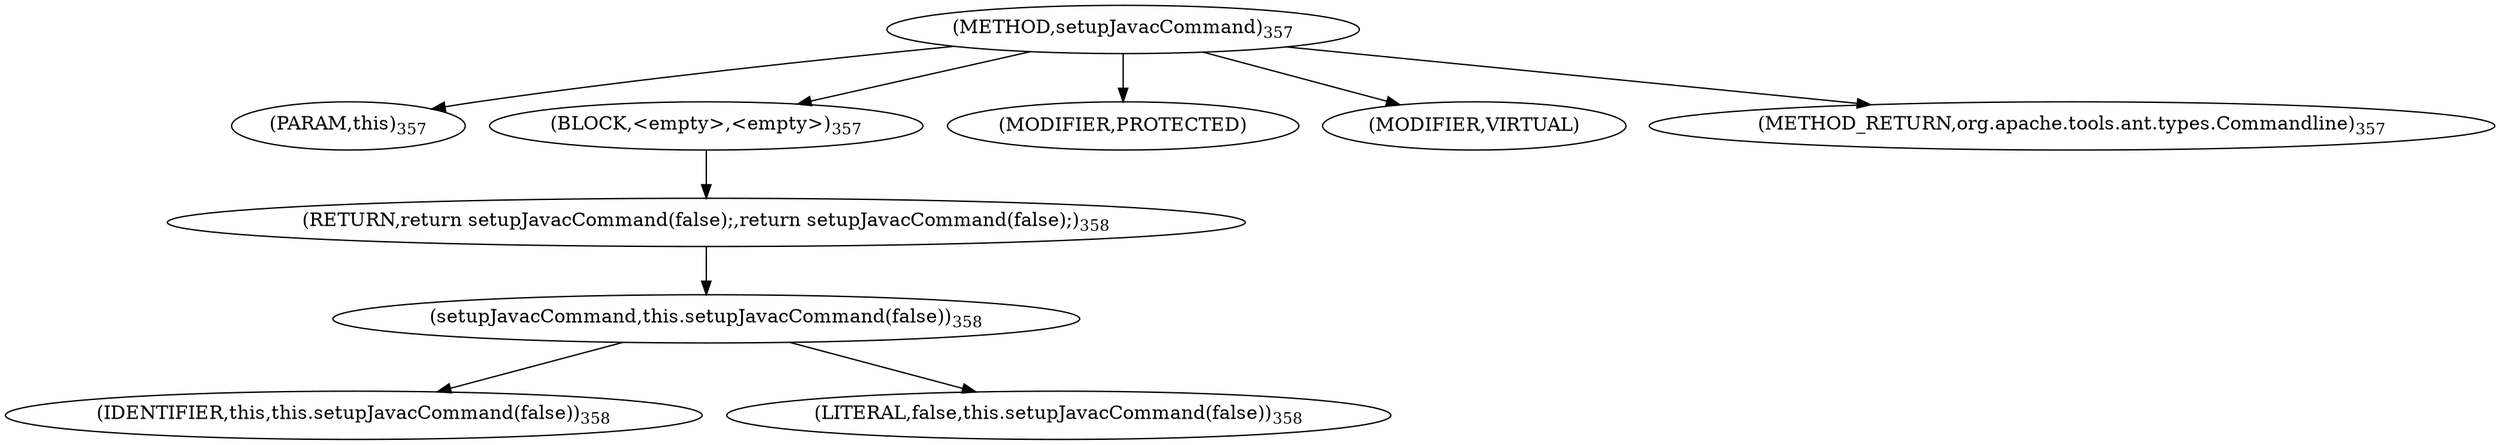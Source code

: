 digraph "setupJavacCommand" {  
"799" [label = <(METHOD,setupJavacCommand)<SUB>357</SUB>> ]
"29" [label = <(PARAM,this)<SUB>357</SUB>> ]
"800" [label = <(BLOCK,&lt;empty&gt;,&lt;empty&gt;)<SUB>357</SUB>> ]
"801" [label = <(RETURN,return setupJavacCommand(false);,return setupJavacCommand(false);)<SUB>358</SUB>> ]
"802" [label = <(setupJavacCommand,this.setupJavacCommand(false))<SUB>358</SUB>> ]
"28" [label = <(IDENTIFIER,this,this.setupJavacCommand(false))<SUB>358</SUB>> ]
"803" [label = <(LITERAL,false,this.setupJavacCommand(false))<SUB>358</SUB>> ]
"804" [label = <(MODIFIER,PROTECTED)> ]
"805" [label = <(MODIFIER,VIRTUAL)> ]
"806" [label = <(METHOD_RETURN,org.apache.tools.ant.types.Commandline)<SUB>357</SUB>> ]
  "799" -> "29" 
  "799" -> "800" 
  "799" -> "804" 
  "799" -> "805" 
  "799" -> "806" 
  "800" -> "801" 
  "801" -> "802" 
  "802" -> "28" 
  "802" -> "803" 
}
